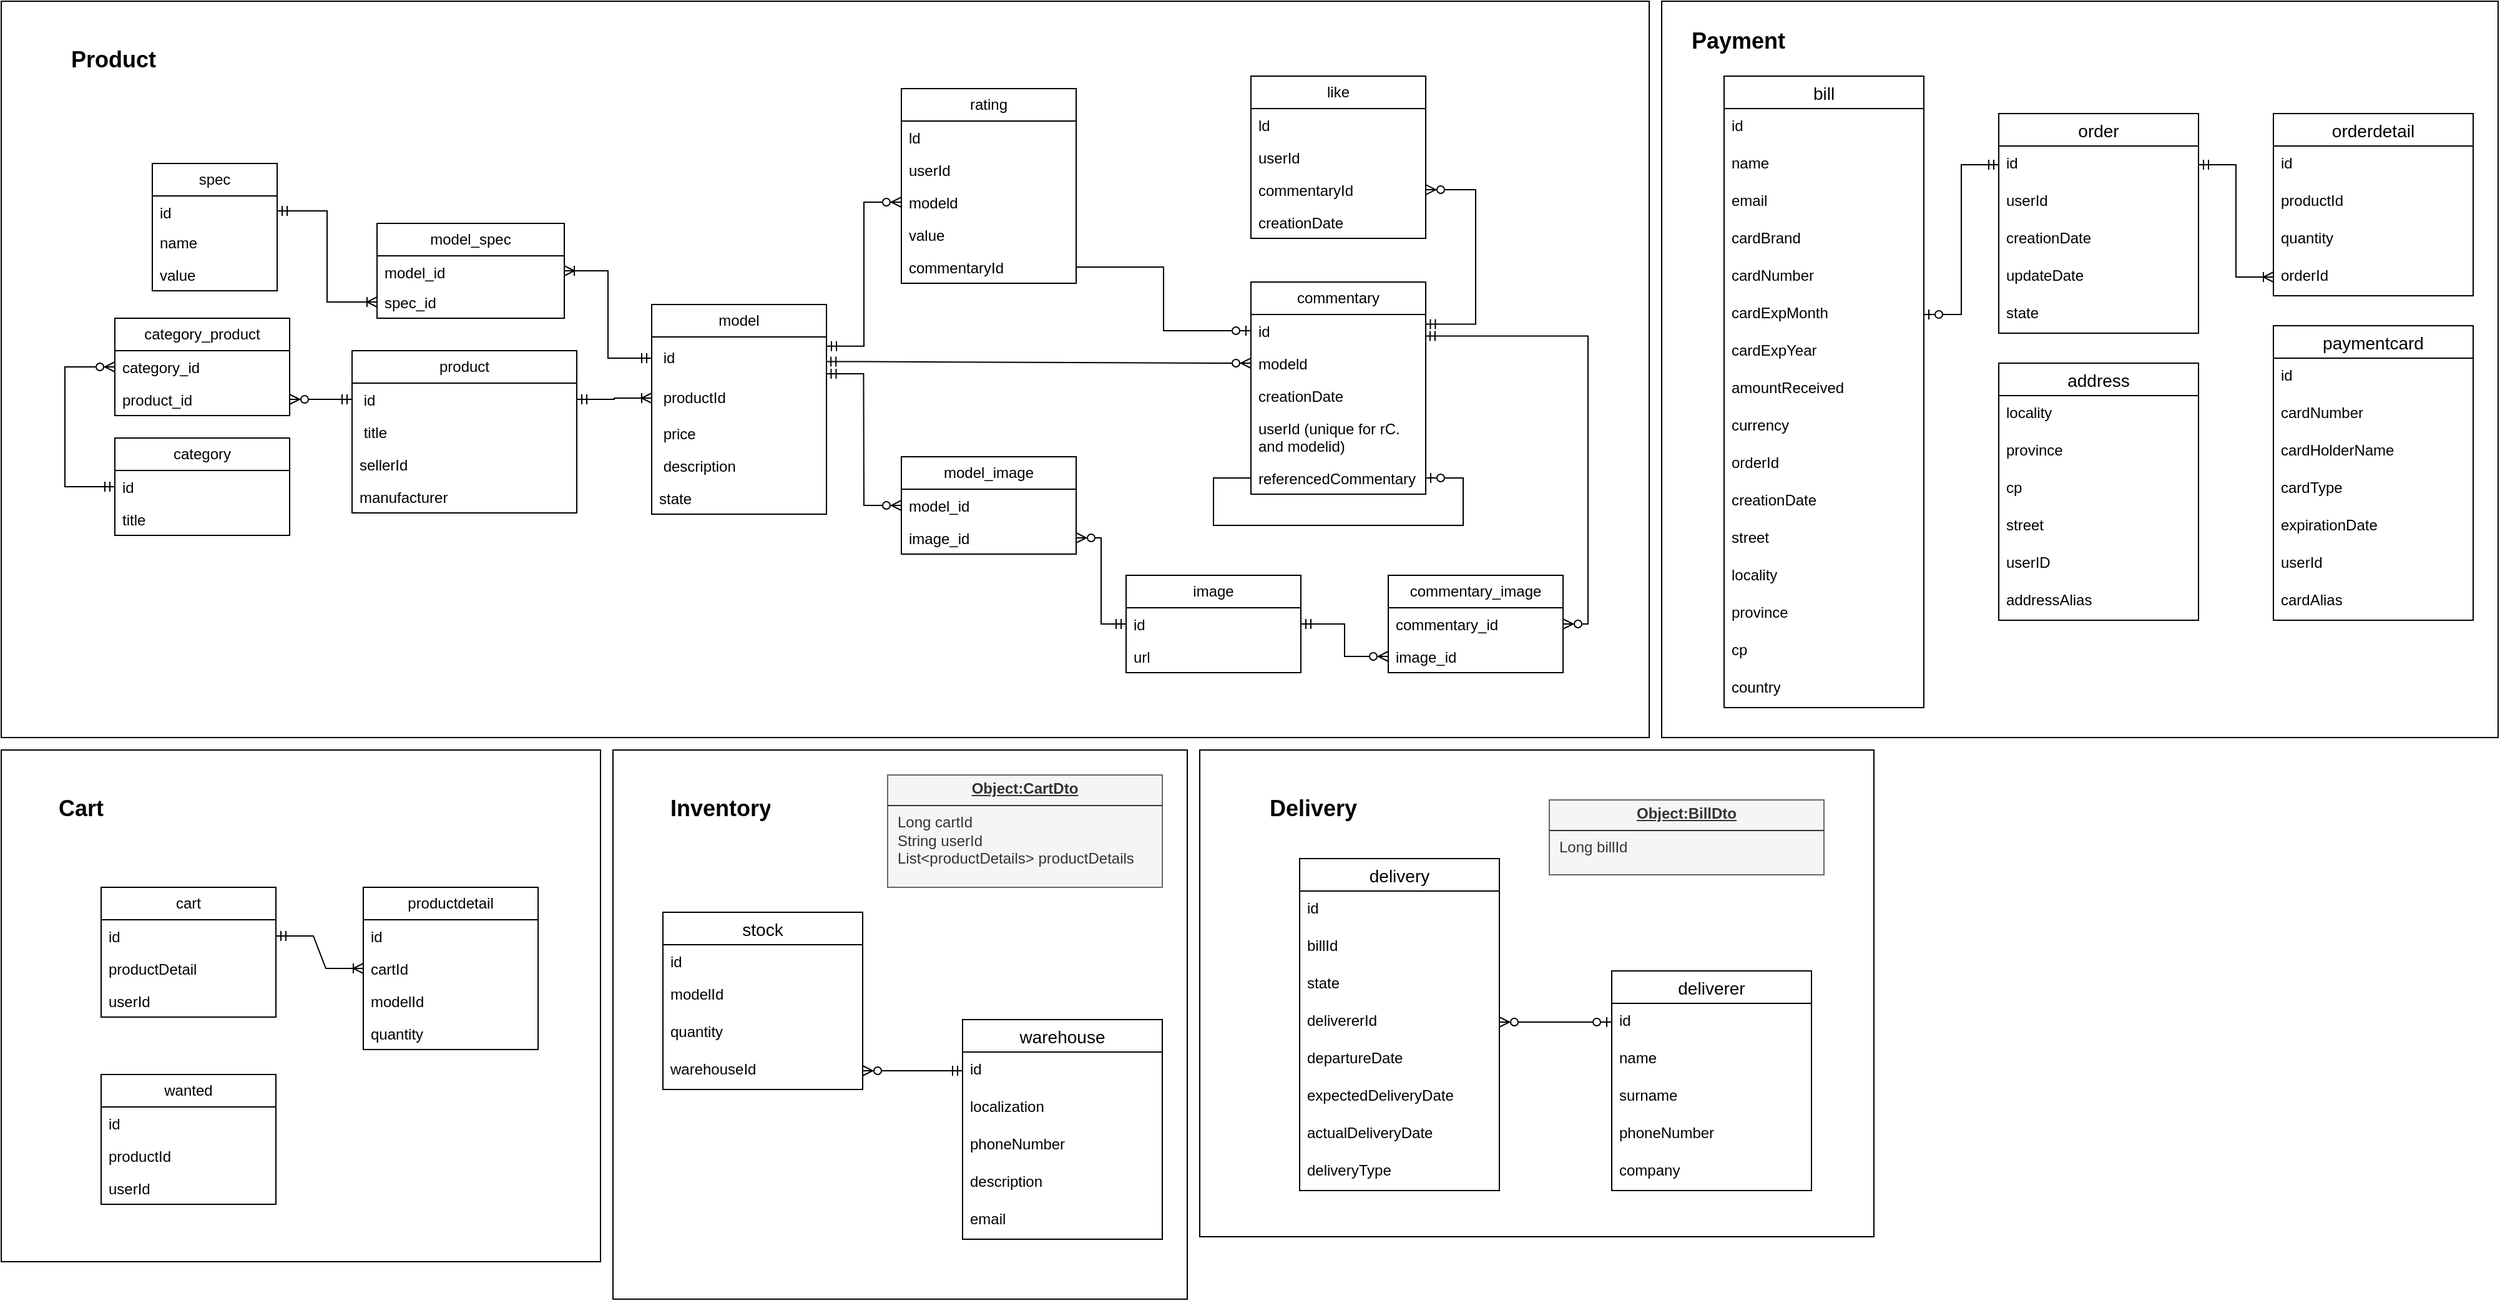 <mxfile version="26.2.14">
  <diagram name="Page-1" id="HE_2p1YUsy-ikwvFGUG5">
    <mxGraphModel dx="1034" dy="570" grid="1" gridSize="10" guides="1" tooltips="1" connect="1" arrows="1" fold="1" page="1" pageScale="1" pageWidth="850" pageHeight="1100" math="0" shadow="0">
      <root>
        <mxCell id="0" />
        <mxCell id="1" parent="0" />
        <mxCell id="2cgwsK3_psXN7KSWmYCk-205" value="" style="group" parent="1" vertex="1" connectable="0">
          <mxGeometry y="600" width="480" height="410" as="geometry" />
        </mxCell>
        <mxCell id="2cgwsK3_psXN7KSWmYCk-171" value="" style="rounded=0;whiteSpace=wrap;html=1;" parent="2cgwsK3_psXN7KSWmYCk-205" vertex="1">
          <mxGeometry width="480" height="410" as="geometry" />
        </mxCell>
        <mxCell id="2cgwsK3_psXN7KSWmYCk-156" value="cart" style="swimlane;fontStyle=0;childLayout=stackLayout;horizontal=1;startSize=26;fillColor=none;horizontalStack=0;resizeParent=1;resizeParentMax=0;resizeLast=0;collapsible=1;marginBottom=0;whiteSpace=wrap;html=1;" parent="2cgwsK3_psXN7KSWmYCk-205" vertex="1">
          <mxGeometry x="80" y="110" width="140" height="104" as="geometry" />
        </mxCell>
        <mxCell id="2cgwsK3_psXN7KSWmYCk-157" value="id" style="text;strokeColor=none;fillColor=none;align=left;verticalAlign=top;spacingLeft=4;spacingRight=4;overflow=hidden;rotatable=0;points=[[0,0.5],[1,0.5]];portConstraint=eastwest;whiteSpace=wrap;html=1;" parent="2cgwsK3_psXN7KSWmYCk-156" vertex="1">
          <mxGeometry y="26" width="140" height="26" as="geometry" />
        </mxCell>
        <mxCell id="2cgwsK3_psXN7KSWmYCk-158" value="productDetail" style="text;strokeColor=none;fillColor=none;align=left;verticalAlign=top;spacingLeft=4;spacingRight=4;overflow=hidden;rotatable=0;points=[[0,0.5],[1,0.5]];portConstraint=eastwest;whiteSpace=wrap;html=1;" parent="2cgwsK3_psXN7KSWmYCk-156" vertex="1">
          <mxGeometry y="52" width="140" height="26" as="geometry" />
        </mxCell>
        <mxCell id="2cgwsK3_psXN7KSWmYCk-159" value="userId" style="text;strokeColor=none;fillColor=none;align=left;verticalAlign=top;spacingLeft=4;spacingRight=4;overflow=hidden;rotatable=0;points=[[0,0.5],[1,0.5]];portConstraint=eastwest;whiteSpace=wrap;html=1;" parent="2cgwsK3_psXN7KSWmYCk-156" vertex="1">
          <mxGeometry y="78" width="140" height="26" as="geometry" />
        </mxCell>
        <mxCell id="2cgwsK3_psXN7KSWmYCk-160" value="productdetail" style="swimlane;fontStyle=0;childLayout=stackLayout;horizontal=1;startSize=26;fillColor=none;horizontalStack=0;resizeParent=1;resizeParentMax=0;resizeLast=0;collapsible=1;marginBottom=0;whiteSpace=wrap;html=1;" parent="2cgwsK3_psXN7KSWmYCk-205" vertex="1">
          <mxGeometry x="290" y="110" width="140" height="130" as="geometry" />
        </mxCell>
        <mxCell id="2cgwsK3_psXN7KSWmYCk-161" value="id" style="text;strokeColor=none;fillColor=none;align=left;verticalAlign=top;spacingLeft=4;spacingRight=4;overflow=hidden;rotatable=0;points=[[0,0.5],[1,0.5]];portConstraint=eastwest;whiteSpace=wrap;html=1;" parent="2cgwsK3_psXN7KSWmYCk-160" vertex="1">
          <mxGeometry y="26" width="140" height="26" as="geometry" />
        </mxCell>
        <mxCell id="2cgwsK3_psXN7KSWmYCk-162" value="cartId" style="text;strokeColor=none;fillColor=none;align=left;verticalAlign=top;spacingLeft=4;spacingRight=4;overflow=hidden;rotatable=0;points=[[0,0.5],[1,0.5]];portConstraint=eastwest;whiteSpace=wrap;html=1;" parent="2cgwsK3_psXN7KSWmYCk-160" vertex="1">
          <mxGeometry y="52" width="140" height="26" as="geometry" />
        </mxCell>
        <mxCell id="2cgwsK3_psXN7KSWmYCk-275" value="modelId" style="text;strokeColor=none;fillColor=none;align=left;verticalAlign=top;spacingLeft=4;spacingRight=4;overflow=hidden;rotatable=0;points=[[0,0.5],[1,0.5]];portConstraint=eastwest;whiteSpace=wrap;html=1;" parent="2cgwsK3_psXN7KSWmYCk-160" vertex="1">
          <mxGeometry y="78" width="140" height="26" as="geometry" />
        </mxCell>
        <mxCell id="2cgwsK3_psXN7KSWmYCk-276" value="quantity" style="text;strokeColor=none;fillColor=none;align=left;verticalAlign=top;spacingLeft=4;spacingRight=4;overflow=hidden;rotatable=0;points=[[0,0.5],[1,0.5]];portConstraint=eastwest;whiteSpace=wrap;html=1;" parent="2cgwsK3_psXN7KSWmYCk-160" vertex="1">
          <mxGeometry y="104" width="140" height="26" as="geometry" />
        </mxCell>
        <mxCell id="2cgwsK3_psXN7KSWmYCk-164" value="wanted" style="swimlane;fontStyle=0;childLayout=stackLayout;horizontal=1;startSize=26;fillColor=none;horizontalStack=0;resizeParent=1;resizeParentMax=0;resizeLast=0;collapsible=1;marginBottom=0;whiteSpace=wrap;html=1;" parent="2cgwsK3_psXN7KSWmYCk-205" vertex="1">
          <mxGeometry x="80" y="260" width="140" height="104" as="geometry" />
        </mxCell>
        <mxCell id="2cgwsK3_psXN7KSWmYCk-165" value="id" style="text;strokeColor=none;fillColor=none;align=left;verticalAlign=top;spacingLeft=4;spacingRight=4;overflow=hidden;rotatable=0;points=[[0,0.5],[1,0.5]];portConstraint=eastwest;whiteSpace=wrap;html=1;" parent="2cgwsK3_psXN7KSWmYCk-164" vertex="1">
          <mxGeometry y="26" width="140" height="26" as="geometry" />
        </mxCell>
        <mxCell id="2cgwsK3_psXN7KSWmYCk-166" value="productId" style="text;strokeColor=none;fillColor=none;align=left;verticalAlign=top;spacingLeft=4;spacingRight=4;overflow=hidden;rotatable=0;points=[[0,0.5],[1,0.5]];portConstraint=eastwest;whiteSpace=wrap;html=1;" parent="2cgwsK3_psXN7KSWmYCk-164" vertex="1">
          <mxGeometry y="52" width="140" height="26" as="geometry" />
        </mxCell>
        <mxCell id="2cgwsK3_psXN7KSWmYCk-167" value="userId" style="text;strokeColor=none;fillColor=none;align=left;verticalAlign=top;spacingLeft=4;spacingRight=4;overflow=hidden;rotatable=0;points=[[0,0.5],[1,0.5]];portConstraint=eastwest;whiteSpace=wrap;html=1;" parent="2cgwsK3_psXN7KSWmYCk-164" vertex="1">
          <mxGeometry y="78" width="140" height="26" as="geometry" />
        </mxCell>
        <mxCell id="2cgwsK3_psXN7KSWmYCk-168" value="" style="edgeStyle=entityRelationEdgeStyle;fontSize=12;html=1;endArrow=ERoneToMany;startArrow=ERmandOne;rounded=0;entryX=0;entryY=0.5;entryDx=0;entryDy=0;exitX=1;exitY=0.5;exitDx=0;exitDy=0;" parent="2cgwsK3_psXN7KSWmYCk-205" source="2cgwsK3_psXN7KSWmYCk-157" target="2cgwsK3_psXN7KSWmYCk-162" edge="1">
          <mxGeometry width="100" height="100" relative="1" as="geometry">
            <mxPoint x="560" y="170" as="sourcePoint" />
            <mxPoint x="660" y="70" as="targetPoint" />
          </mxGeometry>
        </mxCell>
        <mxCell id="2cgwsK3_psXN7KSWmYCk-173" value="&lt;b&gt;&lt;font style=&quot;font-size: 18px;&quot;&gt;Cart&lt;/font&gt;&lt;/b&gt;" style="text;strokeColor=none;fillColor=none;spacingLeft=4;spacingRight=4;overflow=hidden;rotatable=0;points=[[0,0.5],[1,0.5]];portConstraint=eastwest;fontSize=12;whiteSpace=wrap;html=1;" parent="2cgwsK3_psXN7KSWmYCk-205" vertex="1">
          <mxGeometry x="40" y="30" width="90" height="40" as="geometry" />
        </mxCell>
        <mxCell id="2cgwsK3_psXN7KSWmYCk-237" value="" style="rounded=0;whiteSpace=wrap;html=1;container=1;" parent="1" vertex="1">
          <mxGeometry x="490" y="600" width="460" height="440" as="geometry" />
        </mxCell>
        <mxCell id="2cgwsK3_psXN7KSWmYCk-206" value="stock" style="swimlane;fontStyle=0;childLayout=stackLayout;horizontal=1;startSize=26;horizontalStack=0;resizeParent=1;resizeParentMax=0;resizeLast=0;collapsible=1;marginBottom=0;align=center;fontSize=14;" parent="1" vertex="1">
          <mxGeometry x="530" y="730" width="160" height="142" as="geometry" />
        </mxCell>
        <mxCell id="2cgwsK3_psXN7KSWmYCk-207" value="id" style="text;strokeColor=none;fillColor=none;spacingLeft=4;spacingRight=4;overflow=hidden;rotatable=0;points=[[0,0.5],[1,0.5]];portConstraint=eastwest;fontSize=12;whiteSpace=wrap;html=1;" parent="2cgwsK3_psXN7KSWmYCk-206" vertex="1">
          <mxGeometry y="26" width="160" height="26" as="geometry" />
        </mxCell>
        <mxCell id="2cgwsK3_psXN7KSWmYCk-208" value="modelId" style="text;strokeColor=none;fillColor=none;spacingLeft=4;spacingRight=4;overflow=hidden;rotatable=0;points=[[0,0.5],[1,0.5]];portConstraint=eastwest;fontSize=12;whiteSpace=wrap;html=1;" parent="2cgwsK3_psXN7KSWmYCk-206" vertex="1">
          <mxGeometry y="52" width="160" height="30" as="geometry" />
        </mxCell>
        <mxCell id="2cgwsK3_psXN7KSWmYCk-209" value="quantity" style="text;strokeColor=none;fillColor=none;spacingLeft=4;spacingRight=4;overflow=hidden;rotatable=0;points=[[0,0.5],[1,0.5]];portConstraint=eastwest;fontSize=12;whiteSpace=wrap;html=1;" parent="2cgwsK3_psXN7KSWmYCk-206" vertex="1">
          <mxGeometry y="82" width="160" height="30" as="geometry" />
        </mxCell>
        <mxCell id="2cgwsK3_psXN7KSWmYCk-211" value="warehouseId" style="text;strokeColor=none;fillColor=none;spacingLeft=4;spacingRight=4;overflow=hidden;rotatable=0;points=[[0,0.5],[1,0.5]];portConstraint=eastwest;fontSize=12;whiteSpace=wrap;html=1;" parent="2cgwsK3_psXN7KSWmYCk-206" vertex="1">
          <mxGeometry y="112" width="160" height="30" as="geometry" />
        </mxCell>
        <mxCell id="2cgwsK3_psXN7KSWmYCk-213" value="warehouse" style="swimlane;fontStyle=0;childLayout=stackLayout;horizontal=1;startSize=26;horizontalStack=0;resizeParent=1;resizeParentMax=0;resizeLast=0;collapsible=1;marginBottom=0;align=center;fontSize=14;" parent="1" vertex="1">
          <mxGeometry x="770" y="816" width="160" height="176" as="geometry" />
        </mxCell>
        <mxCell id="2cgwsK3_psXN7KSWmYCk-214" value="id" style="text;strokeColor=none;fillColor=none;spacingLeft=4;spacingRight=4;overflow=hidden;rotatable=0;points=[[0,0.5],[1,0.5]];portConstraint=eastwest;fontSize=12;whiteSpace=wrap;html=1;" parent="2cgwsK3_psXN7KSWmYCk-213" vertex="1">
          <mxGeometry y="26" width="160" height="30" as="geometry" />
        </mxCell>
        <mxCell id="2cgwsK3_psXN7KSWmYCk-215" value="localization" style="text;strokeColor=none;fillColor=none;spacingLeft=4;spacingRight=4;overflow=hidden;rotatable=0;points=[[0,0.5],[1,0.5]];portConstraint=eastwest;fontSize=12;whiteSpace=wrap;html=1;" parent="2cgwsK3_psXN7KSWmYCk-213" vertex="1">
          <mxGeometry y="56" width="160" height="30" as="geometry" />
        </mxCell>
        <mxCell id="2cgwsK3_psXN7KSWmYCk-216" value="phoneNumber" style="text;strokeColor=none;fillColor=none;spacingLeft=4;spacingRight=4;overflow=hidden;rotatable=0;points=[[0,0.5],[1,0.5]];portConstraint=eastwest;fontSize=12;whiteSpace=wrap;html=1;" parent="2cgwsK3_psXN7KSWmYCk-213" vertex="1">
          <mxGeometry y="86" width="160" height="30" as="geometry" />
        </mxCell>
        <mxCell id="2cgwsK3_psXN7KSWmYCk-217" value="description" style="text;strokeColor=none;fillColor=none;spacingLeft=4;spacingRight=4;overflow=hidden;rotatable=0;points=[[0,0.5],[1,0.5]];portConstraint=eastwest;fontSize=12;whiteSpace=wrap;html=1;" parent="2cgwsK3_psXN7KSWmYCk-213" vertex="1">
          <mxGeometry y="116" width="160" height="30" as="geometry" />
        </mxCell>
        <mxCell id="2cgwsK3_psXN7KSWmYCk-218" value="email" style="text;strokeColor=none;fillColor=none;spacingLeft=4;spacingRight=4;overflow=hidden;rotatable=0;points=[[0,0.5],[1,0.5]];portConstraint=eastwest;fontSize=12;whiteSpace=wrap;html=1;" parent="2cgwsK3_psXN7KSWmYCk-213" vertex="1">
          <mxGeometry y="146" width="160" height="30" as="geometry" />
        </mxCell>
        <mxCell id="2cgwsK3_psXN7KSWmYCk-233" value="" style="edgeStyle=entityRelationEdgeStyle;fontSize=12;html=1;endArrow=ERzeroToMany;startArrow=ERmandOne;rounded=0;entryX=1;entryY=0.5;entryDx=0;entryDy=0;exitX=0;exitY=0.5;exitDx=0;exitDy=0;" parent="1" source="2cgwsK3_psXN7KSWmYCk-214" target="2cgwsK3_psXN7KSWmYCk-211" edge="1">
          <mxGeometry width="100" height="100" relative="1" as="geometry">
            <mxPoint x="1040" y="800" as="sourcePoint" />
            <mxPoint x="1140" y="700" as="targetPoint" />
          </mxGeometry>
        </mxCell>
        <mxCell id="2cgwsK3_psXN7KSWmYCk-236" value="&lt;span style=&quot;font-size: 18px;&quot;&gt;&lt;b&gt;Inventory&lt;/b&gt;&lt;/span&gt;" style="text;strokeColor=none;fillColor=none;spacingLeft=4;spacingRight=4;overflow=hidden;rotatable=0;points=[[0,0.5],[1,0.5]];portConstraint=eastwest;fontSize=12;whiteSpace=wrap;html=1;" parent="1" vertex="1">
          <mxGeometry x="530" y="630" width="90" height="40" as="geometry" />
        </mxCell>
        <mxCell id="2cgwsK3_psXN7KSWmYCk-239" value="&lt;p style=&quot;margin:0px;margin-top:4px;text-align:center;text-decoration:underline;&quot;&gt;&lt;b&gt;Object:CartDto&lt;/b&gt;&lt;/p&gt;&lt;hr size=&quot;1&quot; style=&quot;border-style:solid;&quot;&gt;&lt;p style=&quot;margin:0px;margin-left:8px;&quot;&gt;Long cartId&lt;/p&gt;&lt;p style=&quot;margin:0px;margin-left:8px;&quot;&gt;String userId&lt;br&gt;List&amp;lt;productDetails&amp;gt; productDetails&amp;nbsp;&lt;br&gt;&amp;nbsp;&lt;/p&gt;" style="verticalAlign=top;align=left;overflow=fill;html=1;whiteSpace=wrap;fillColor=#f5f5f5;fontColor=#333333;strokeColor=#666666;" parent="1" vertex="1">
          <mxGeometry x="710" y="620" width="220" height="90" as="geometry" />
        </mxCell>
        <mxCell id="2cgwsK3_psXN7KSWmYCk-306" value="" style="group" parent="1" vertex="1" connectable="0">
          <mxGeometry x="960" y="600" width="540" height="390" as="geometry" />
        </mxCell>
        <mxCell id="2cgwsK3_psXN7KSWmYCk-260" value="" style="rounded=0;whiteSpace=wrap;html=1;container=1;" parent="2cgwsK3_psXN7KSWmYCk-306" vertex="1">
          <mxGeometry width="540" height="390" as="geometry" />
        </mxCell>
        <mxCell id="2cgwsK3_psXN7KSWmYCk-202" value="&lt;b&gt;&lt;font style=&quot;font-size: 18px;&quot;&gt;Delivery&lt;/font&gt;&lt;/b&gt;" style="text;strokeColor=none;fillColor=none;spacingLeft=4;spacingRight=4;overflow=hidden;rotatable=0;points=[[0,0.5],[1,0.5]];portConstraint=eastwest;fontSize=12;whiteSpace=wrap;html=1;" parent="2cgwsK3_psXN7KSWmYCk-306" vertex="1">
          <mxGeometry x="50" y="30" width="90" height="40" as="geometry" />
        </mxCell>
        <mxCell id="2cgwsK3_psXN7KSWmYCk-240" value="delivery" style="swimlane;fontStyle=0;childLayout=stackLayout;horizontal=1;startSize=26;horizontalStack=0;resizeParent=1;resizeParentMax=0;resizeLast=0;collapsible=1;marginBottom=0;align=center;fontSize=14;" parent="2cgwsK3_psXN7KSWmYCk-306" vertex="1">
          <mxGeometry x="80" y="87" width="160" height="266" as="geometry" />
        </mxCell>
        <mxCell id="2cgwsK3_psXN7KSWmYCk-241" value="id" style="text;strokeColor=none;fillColor=none;spacingLeft=4;spacingRight=4;overflow=hidden;rotatable=0;points=[[0,0.5],[1,0.5]];portConstraint=eastwest;fontSize=12;whiteSpace=wrap;html=1;" parent="2cgwsK3_psXN7KSWmYCk-240" vertex="1">
          <mxGeometry y="26" width="160" height="30" as="geometry" />
        </mxCell>
        <mxCell id="2cgwsK3_psXN7KSWmYCk-247" value="billId" style="text;strokeColor=none;fillColor=none;spacingLeft=4;spacingRight=4;overflow=hidden;rotatable=0;points=[[0,0.5],[1,0.5]];portConstraint=eastwest;fontSize=12;whiteSpace=wrap;html=1;" parent="2cgwsK3_psXN7KSWmYCk-240" vertex="1">
          <mxGeometry y="56" width="160" height="30" as="geometry" />
        </mxCell>
        <mxCell id="2cgwsK3_psXN7KSWmYCk-246" value="state" style="text;strokeColor=none;fillColor=none;spacingLeft=4;spacingRight=4;overflow=hidden;rotatable=0;points=[[0,0.5],[1,0.5]];portConstraint=eastwest;fontSize=12;whiteSpace=wrap;html=1;" parent="2cgwsK3_psXN7KSWmYCk-240" vertex="1">
          <mxGeometry y="86" width="160" height="30" as="geometry" />
        </mxCell>
        <mxCell id="2cgwsK3_psXN7KSWmYCk-245" value="delivererId" style="text;strokeColor=none;fillColor=none;spacingLeft=4;spacingRight=4;overflow=hidden;rotatable=0;points=[[0,0.5],[1,0.5]];portConstraint=eastwest;fontSize=12;whiteSpace=wrap;html=1;" parent="2cgwsK3_psXN7KSWmYCk-240" vertex="1">
          <mxGeometry y="116" width="160" height="30" as="geometry" />
        </mxCell>
        <mxCell id="2cgwsK3_psXN7KSWmYCk-244" value="departureDate" style="text;strokeColor=none;fillColor=none;spacingLeft=4;spacingRight=4;overflow=hidden;rotatable=0;points=[[0,0.5],[1,0.5]];portConstraint=eastwest;fontSize=12;whiteSpace=wrap;html=1;" parent="2cgwsK3_psXN7KSWmYCk-240" vertex="1">
          <mxGeometry y="146" width="160" height="30" as="geometry" />
        </mxCell>
        <mxCell id="2cgwsK3_psXN7KSWmYCk-242" value="expectedDeliveryDate" style="text;strokeColor=none;fillColor=none;spacingLeft=4;spacingRight=4;overflow=hidden;rotatable=0;points=[[0,0.5],[1,0.5]];portConstraint=eastwest;fontSize=12;whiteSpace=wrap;html=1;" parent="2cgwsK3_psXN7KSWmYCk-240" vertex="1">
          <mxGeometry y="176" width="160" height="30" as="geometry" />
        </mxCell>
        <mxCell id="2cgwsK3_psXN7KSWmYCk-243" value="actualDeliveryDate" style="text;strokeColor=none;fillColor=none;spacingLeft=4;spacingRight=4;overflow=hidden;rotatable=0;points=[[0,0.5],[1,0.5]];portConstraint=eastwest;fontSize=12;whiteSpace=wrap;html=1;" parent="2cgwsK3_psXN7KSWmYCk-240" vertex="1">
          <mxGeometry y="206" width="160" height="30" as="geometry" />
        </mxCell>
        <mxCell id="2cgwsK3_psXN7KSWmYCk-248" value="deliveryType" style="text;strokeColor=none;fillColor=none;spacingLeft=4;spacingRight=4;overflow=hidden;rotatable=0;points=[[0,0.5],[1,0.5]];portConstraint=eastwest;fontSize=12;whiteSpace=wrap;html=1;" parent="2cgwsK3_psXN7KSWmYCk-240" vertex="1">
          <mxGeometry y="236" width="160" height="30" as="geometry" />
        </mxCell>
        <mxCell id="2cgwsK3_psXN7KSWmYCk-249" value="deliverer" style="swimlane;fontStyle=0;childLayout=stackLayout;horizontal=1;startSize=26;horizontalStack=0;resizeParent=1;resizeParentMax=0;resizeLast=0;collapsible=1;marginBottom=0;align=center;fontSize=14;" parent="2cgwsK3_psXN7KSWmYCk-306" vertex="1">
          <mxGeometry x="330" y="177" width="160" height="176" as="geometry" />
        </mxCell>
        <mxCell id="2cgwsK3_psXN7KSWmYCk-250" value="id" style="text;strokeColor=none;fillColor=none;spacingLeft=4;spacingRight=4;overflow=hidden;rotatable=0;points=[[0,0.5],[1,0.5]];portConstraint=eastwest;fontSize=12;whiteSpace=wrap;html=1;" parent="2cgwsK3_psXN7KSWmYCk-249" vertex="1">
          <mxGeometry y="26" width="160" height="30" as="geometry" />
        </mxCell>
        <mxCell id="2cgwsK3_psXN7KSWmYCk-251" value="name" style="text;strokeColor=none;fillColor=none;spacingLeft=4;spacingRight=4;overflow=hidden;rotatable=0;points=[[0,0.5],[1,0.5]];portConstraint=eastwest;fontSize=12;whiteSpace=wrap;html=1;" parent="2cgwsK3_psXN7KSWmYCk-249" vertex="1">
          <mxGeometry y="56" width="160" height="30" as="geometry" />
        </mxCell>
        <mxCell id="2cgwsK3_psXN7KSWmYCk-252" value="surname" style="text;strokeColor=none;fillColor=none;spacingLeft=4;spacingRight=4;overflow=hidden;rotatable=0;points=[[0,0.5],[1,0.5]];portConstraint=eastwest;fontSize=12;whiteSpace=wrap;html=1;" parent="2cgwsK3_psXN7KSWmYCk-249" vertex="1">
          <mxGeometry y="86" width="160" height="30" as="geometry" />
        </mxCell>
        <mxCell id="2cgwsK3_psXN7KSWmYCk-253" value="phoneNumber" style="text;strokeColor=none;fillColor=none;spacingLeft=4;spacingRight=4;overflow=hidden;rotatable=0;points=[[0,0.5],[1,0.5]];portConstraint=eastwest;fontSize=12;whiteSpace=wrap;html=1;" parent="2cgwsK3_psXN7KSWmYCk-249" vertex="1">
          <mxGeometry y="116" width="160" height="30" as="geometry" />
        </mxCell>
        <mxCell id="2cgwsK3_psXN7KSWmYCk-254" value="company" style="text;strokeColor=none;fillColor=none;spacingLeft=4;spacingRight=4;overflow=hidden;rotatable=0;points=[[0,0.5],[1,0.5]];portConstraint=eastwest;fontSize=12;whiteSpace=wrap;html=1;" parent="2cgwsK3_psXN7KSWmYCk-249" vertex="1">
          <mxGeometry y="146" width="160" height="30" as="geometry" />
        </mxCell>
        <mxCell id="2cgwsK3_psXN7KSWmYCk-258" value="&lt;p style=&quot;margin:0px;margin-top:4px;text-align:center;text-decoration:underline;&quot;&gt;&lt;b&gt;Object:BillDto&lt;/b&gt;&lt;/p&gt;&lt;hr size=&quot;1&quot; style=&quot;border-style:solid;&quot;&gt;&lt;p style=&quot;margin:0px;margin-left:8px;&quot;&gt;Long billId&lt;/p&gt;&lt;p style=&quot;margin:0px;margin-left:8px;&quot;&gt;&amp;nbsp;&lt;/p&gt;" style="verticalAlign=top;align=left;overflow=fill;html=1;whiteSpace=wrap;fillColor=#f5f5f5;fontColor=#333333;strokeColor=#666666;" parent="2cgwsK3_psXN7KSWmYCk-306" vertex="1">
          <mxGeometry x="280" y="40" width="220" height="60" as="geometry" />
        </mxCell>
        <mxCell id="2cgwsK3_psXN7KSWmYCk-259" value="" style="edgeStyle=entityRelationEdgeStyle;fontSize=12;html=1;endArrow=ERzeroToMany;startArrow=ERzeroToOne;rounded=0;exitX=0;exitY=0.5;exitDx=0;exitDy=0;entryX=1;entryY=0.5;entryDx=0;entryDy=0;" parent="2cgwsK3_psXN7KSWmYCk-306" source="2cgwsK3_psXN7KSWmYCk-250" target="2cgwsK3_psXN7KSWmYCk-245" edge="1">
          <mxGeometry width="100" height="100" relative="1" as="geometry">
            <mxPoint x="-250" y="260" as="sourcePoint" />
            <mxPoint x="-150" y="160" as="targetPoint" />
          </mxGeometry>
        </mxCell>
        <mxCell id="a-kXH_K3RjAkUMLSDjY3-32" value="" style="group" parent="1" vertex="1" connectable="0">
          <mxGeometry width="1320" height="590" as="geometry" />
        </mxCell>
        <mxCell id="2cgwsK3_psXN7KSWmYCk-59" value="" style="rounded=0;whiteSpace=wrap;html=1;" parent="a-kXH_K3RjAkUMLSDjY3-32" vertex="1">
          <mxGeometry width="1320" height="590" as="geometry" />
        </mxCell>
        <mxCell id="2cgwsK3_psXN7KSWmYCk-1" value="model" style="swimlane;fontStyle=0;childLayout=stackLayout;horizontal=1;startSize=26;fillColor=none;horizontalStack=0;resizeParent=1;resizeParentMax=0;resizeLast=0;collapsible=1;marginBottom=0;whiteSpace=wrap;html=1;" parent="a-kXH_K3RjAkUMLSDjY3-32" vertex="1">
          <mxGeometry x="521" y="243" width="140" height="168" as="geometry" />
        </mxCell>
        <mxCell id="2cgwsK3_psXN7KSWmYCk-2" value="&amp;nbsp;id" style="text;strokeColor=none;fillColor=none;align=left;verticalAlign=middle;spacingLeft=4;spacingRight=4;overflow=hidden;rotatable=0;points=[[0,0.5],[1,0.5]];portConstraint=eastwest;whiteSpace=wrap;html=1;" parent="2cgwsK3_psXN7KSWmYCk-1" vertex="1">
          <mxGeometry y="26" width="140" height="34" as="geometry" />
        </mxCell>
        <mxCell id="2cgwsK3_psXN7KSWmYCk-3" value="&amp;nbsp;productId" style="text;strokeColor=none;fillColor=none;align=left;verticalAlign=middle;spacingLeft=4;spacingRight=4;overflow=hidden;rotatable=0;points=[[0,0.5],[1,0.5]];portConstraint=eastwest;whiteSpace=wrap;html=1;" parent="2cgwsK3_psXN7KSWmYCk-1" vertex="1">
          <mxGeometry y="60" width="140" height="30" as="geometry" />
        </mxCell>
        <mxCell id="2cgwsK3_psXN7KSWmYCk-4" value="&amp;nbsp;price" style="text;strokeColor=none;fillColor=none;align=left;verticalAlign=top;spacingLeft=4;spacingRight=4;overflow=hidden;rotatable=0;points=[[0,0.5],[1,0.5]];portConstraint=eastwest;whiteSpace=wrap;html=1;" parent="2cgwsK3_psXN7KSWmYCk-1" vertex="1">
          <mxGeometry y="90" width="140" height="26" as="geometry" />
        </mxCell>
        <mxCell id="2cgwsK3_psXN7KSWmYCk-5" value="&amp;nbsp;description" style="text;strokeColor=none;fillColor=none;align=left;verticalAlign=top;spacingLeft=4;spacingRight=4;overflow=hidden;rotatable=0;points=[[0,0.5],[1,0.5]];portConstraint=eastwest;whiteSpace=wrap;html=1;" parent="2cgwsK3_psXN7KSWmYCk-1" vertex="1">
          <mxGeometry y="116" width="140" height="26" as="geometry" />
        </mxCell>
        <mxCell id="2cgwsK3_psXN7KSWmYCk-264" value="state" style="text;strokeColor=none;fillColor=none;align=left;verticalAlign=top;spacingLeft=4;spacingRight=4;overflow=hidden;rotatable=0;points=[[0,0.5],[1,0.5]];portConstraint=eastwest;whiteSpace=wrap;html=1;" parent="2cgwsK3_psXN7KSWmYCk-1" vertex="1">
          <mxGeometry y="142" width="140" height="26" as="geometry" />
        </mxCell>
        <mxCell id="2cgwsK3_psXN7KSWmYCk-8" value="product" style="swimlane;fontStyle=0;childLayout=stackLayout;horizontal=1;startSize=26;fillColor=none;horizontalStack=0;resizeParent=1;resizeParentMax=0;resizeLast=0;collapsible=1;marginBottom=0;whiteSpace=wrap;html=1;" parent="a-kXH_K3RjAkUMLSDjY3-32" vertex="1">
          <mxGeometry x="281" y="280" width="180" height="130" as="geometry" />
        </mxCell>
        <mxCell id="2cgwsK3_psXN7KSWmYCk-9" value="&amp;nbsp;id" style="text;strokeColor=none;fillColor=none;align=left;verticalAlign=top;spacingLeft=4;spacingRight=4;overflow=hidden;rotatable=0;points=[[0,0.5],[1,0.5]];portConstraint=eastwest;whiteSpace=wrap;html=1;" parent="2cgwsK3_psXN7KSWmYCk-8" vertex="1">
          <mxGeometry y="26" width="180" height="26" as="geometry" />
        </mxCell>
        <mxCell id="2cgwsK3_psXN7KSWmYCk-10" value="&amp;nbsp;title" style="text;strokeColor=none;fillColor=none;align=left;verticalAlign=top;spacingLeft=4;spacingRight=4;overflow=hidden;rotatable=0;points=[[0,0.5],[1,0.5]];portConstraint=eastwest;whiteSpace=wrap;html=1;" parent="2cgwsK3_psXN7KSWmYCk-8" vertex="1">
          <mxGeometry y="52" width="180" height="26" as="geometry" />
        </mxCell>
        <mxCell id="2cgwsK3_psXN7KSWmYCk-12" value="sellerId" style="text;strokeColor=none;fillColor=none;align=left;verticalAlign=top;spacingLeft=4;spacingRight=4;overflow=hidden;rotatable=0;points=[[0,0.5],[1,0.5]];portConstraint=eastwest;whiteSpace=wrap;html=1;" parent="2cgwsK3_psXN7KSWmYCk-8" vertex="1">
          <mxGeometry y="78" width="180" height="26" as="geometry" />
        </mxCell>
        <mxCell id="2cgwsK3_psXN7KSWmYCk-169" value="manufacturer" style="text;strokeColor=none;fillColor=none;align=left;verticalAlign=top;spacingLeft=4;spacingRight=4;overflow=hidden;rotatable=0;points=[[0,0.5],[1,0.5]];portConstraint=eastwest;whiteSpace=wrap;html=1;" parent="2cgwsK3_psXN7KSWmYCk-8" vertex="1">
          <mxGeometry y="104" width="180" height="26" as="geometry" />
        </mxCell>
        <mxCell id="2cgwsK3_psXN7KSWmYCk-13" value="" style="edgeStyle=orthogonalEdgeStyle;fontSize=12;html=1;endArrow=ERoneToMany;startArrow=ERmandOne;rounded=0;exitX=1;exitY=0.5;exitDx=0;exitDy=0;entryX=0;entryY=0.5;entryDx=0;entryDy=0;" parent="a-kXH_K3RjAkUMLSDjY3-32" source="2cgwsK3_psXN7KSWmYCk-9" target="2cgwsK3_psXN7KSWmYCk-3" edge="1">
          <mxGeometry width="100" height="100" relative="1" as="geometry">
            <mxPoint x="611" y="580" as="sourcePoint" />
            <mxPoint x="511" y="310" as="targetPoint" />
          </mxGeometry>
        </mxCell>
        <mxCell id="2cgwsK3_psXN7KSWmYCk-14" value="category" style="swimlane;fontStyle=0;childLayout=stackLayout;horizontal=1;startSize=26;fillColor=none;horizontalStack=0;resizeParent=1;resizeParentMax=0;resizeLast=0;collapsible=1;marginBottom=0;whiteSpace=wrap;html=1;" parent="a-kXH_K3RjAkUMLSDjY3-32" vertex="1">
          <mxGeometry x="91" y="350" width="140" height="78" as="geometry" />
        </mxCell>
        <mxCell id="2cgwsK3_psXN7KSWmYCk-15" value="id" style="text;strokeColor=none;fillColor=none;align=left;verticalAlign=top;spacingLeft=4;spacingRight=4;overflow=hidden;rotatable=0;points=[[0,0.5],[1,0.5]];portConstraint=eastwest;whiteSpace=wrap;html=1;" parent="2cgwsK3_psXN7KSWmYCk-14" vertex="1">
          <mxGeometry y="26" width="140" height="26" as="geometry" />
        </mxCell>
        <mxCell id="2cgwsK3_psXN7KSWmYCk-16" value="title" style="text;strokeColor=none;fillColor=none;align=left;verticalAlign=top;spacingLeft=4;spacingRight=4;overflow=hidden;rotatable=0;points=[[0,0.5],[1,0.5]];portConstraint=eastwest;whiteSpace=wrap;html=1;" parent="2cgwsK3_psXN7KSWmYCk-14" vertex="1">
          <mxGeometry y="52" width="140" height="26" as="geometry" />
        </mxCell>
        <mxCell id="2cgwsK3_psXN7KSWmYCk-20" value="spec" style="swimlane;fontStyle=0;childLayout=stackLayout;horizontal=1;startSize=26;fillColor=none;horizontalStack=0;resizeParent=1;resizeParentMax=0;resizeLast=0;collapsible=1;marginBottom=0;whiteSpace=wrap;html=1;" parent="a-kXH_K3RjAkUMLSDjY3-32" vertex="1">
          <mxGeometry x="121" y="130" width="100" height="102" as="geometry" />
        </mxCell>
        <mxCell id="2cgwsK3_psXN7KSWmYCk-21" value="id&amp;nbsp;" style="text;strokeColor=none;fillColor=none;align=left;verticalAlign=top;spacingLeft=4;spacingRight=4;overflow=hidden;rotatable=0;points=[[0,0.5],[1,0.5]];portConstraint=eastwest;whiteSpace=wrap;html=1;" parent="2cgwsK3_psXN7KSWmYCk-20" vertex="1">
          <mxGeometry y="26" width="100" height="24" as="geometry" />
        </mxCell>
        <mxCell id="2cgwsK3_psXN7KSWmYCk-22" value="name&amp;nbsp;" style="text;strokeColor=none;fillColor=none;align=left;verticalAlign=top;spacingLeft=4;spacingRight=4;overflow=hidden;rotatable=0;points=[[0,0.5],[1,0.5]];portConstraint=eastwest;whiteSpace=wrap;html=1;" parent="2cgwsK3_psXN7KSWmYCk-20" vertex="1">
          <mxGeometry y="50" width="100" height="26" as="geometry" />
        </mxCell>
        <mxCell id="2cgwsK3_psXN7KSWmYCk-23" value="value" style="text;strokeColor=none;fillColor=none;align=left;verticalAlign=top;spacingLeft=4;spacingRight=4;overflow=hidden;rotatable=0;points=[[0,0.5],[1,0.5]];portConstraint=eastwest;whiteSpace=wrap;html=1;" parent="2cgwsK3_psXN7KSWmYCk-20" vertex="1">
          <mxGeometry y="76" width="100" height="26" as="geometry" />
        </mxCell>
        <mxCell id="2cgwsK3_psXN7KSWmYCk-31" value="image" style="swimlane;fontStyle=0;childLayout=stackLayout;horizontal=1;startSize=26;fillColor=none;horizontalStack=0;resizeParent=1;resizeParentMax=0;resizeLast=0;collapsible=1;marginBottom=0;whiteSpace=wrap;html=1;" parent="a-kXH_K3RjAkUMLSDjY3-32" vertex="1">
          <mxGeometry x="901" y="460" width="140" height="78" as="geometry" />
        </mxCell>
        <mxCell id="2cgwsK3_psXN7KSWmYCk-32" value="id" style="text;strokeColor=none;fillColor=none;align=left;verticalAlign=top;spacingLeft=4;spacingRight=4;overflow=hidden;rotatable=0;points=[[0,0.5],[1,0.5]];portConstraint=eastwest;whiteSpace=wrap;html=1;" parent="2cgwsK3_psXN7KSWmYCk-31" vertex="1">
          <mxGeometry y="26" width="140" height="26" as="geometry" />
        </mxCell>
        <mxCell id="2cgwsK3_psXN7KSWmYCk-33" value="url" style="text;strokeColor=none;fillColor=none;align=left;verticalAlign=top;spacingLeft=4;spacingRight=4;overflow=hidden;rotatable=0;points=[[0,0.5],[1,0.5]];portConstraint=eastwest;whiteSpace=wrap;html=1;" parent="2cgwsK3_psXN7KSWmYCk-31" vertex="1">
          <mxGeometry y="52" width="140" height="26" as="geometry" />
        </mxCell>
        <mxCell id="2cgwsK3_psXN7KSWmYCk-34" value="commentary" style="swimlane;fontStyle=0;childLayout=stackLayout;horizontal=1;startSize=26;fillColor=none;horizontalStack=0;resizeParent=1;resizeParentMax=0;resizeLast=0;collapsible=1;marginBottom=0;whiteSpace=wrap;html=1;" parent="a-kXH_K3RjAkUMLSDjY3-32" vertex="1">
          <mxGeometry x="1001" y="225" width="140" height="170" as="geometry" />
        </mxCell>
        <mxCell id="2cgwsK3_psXN7KSWmYCk-35" value="id" style="text;strokeColor=none;fillColor=none;align=left;verticalAlign=top;spacingLeft=4;spacingRight=4;overflow=hidden;rotatable=0;points=[[0,0.5],[1,0.5]];portConstraint=eastwest;whiteSpace=wrap;html=1;" parent="2cgwsK3_psXN7KSWmYCk-34" vertex="1">
          <mxGeometry y="26" width="140" height="26" as="geometry" />
        </mxCell>
        <mxCell id="2cgwsK3_psXN7KSWmYCk-36" value="modeld" style="text;strokeColor=none;fillColor=none;align=left;verticalAlign=top;spacingLeft=4;spacingRight=4;overflow=hidden;rotatable=0;points=[[0,0.5],[1,0.5]];portConstraint=eastwest;whiteSpace=wrap;html=1;" parent="2cgwsK3_psXN7KSWmYCk-34" vertex="1">
          <mxGeometry y="52" width="140" height="26" as="geometry" />
        </mxCell>
        <mxCell id="2cgwsK3_psXN7KSWmYCk-265" value="creationDate" style="text;strokeColor=none;fillColor=none;align=left;verticalAlign=top;spacingLeft=4;spacingRight=4;overflow=hidden;rotatable=0;points=[[0,0.5],[1,0.5]];portConstraint=eastwest;whiteSpace=wrap;html=1;" parent="2cgwsK3_psXN7KSWmYCk-34" vertex="1">
          <mxGeometry y="78" width="140" height="26" as="geometry" />
        </mxCell>
        <mxCell id="2cgwsK3_psXN7KSWmYCk-274" value="userId (unique for rC. and modelid)" style="text;strokeColor=none;fillColor=none;align=left;verticalAlign=top;spacingLeft=4;spacingRight=4;overflow=hidden;rotatable=0;points=[[0,0.5],[1,0.5]];portConstraint=eastwest;whiteSpace=wrap;html=1;" parent="2cgwsK3_psXN7KSWmYCk-34" vertex="1">
          <mxGeometry y="104" width="140" height="40" as="geometry" />
        </mxCell>
        <mxCell id="2cgwsK3_psXN7KSWmYCk-37" value="referencedCommentary" style="text;strokeColor=none;fillColor=none;align=left;verticalAlign=top;spacingLeft=4;spacingRight=4;overflow=hidden;rotatable=0;points=[[0,0.5],[1,0.5]];portConstraint=eastwest;whiteSpace=wrap;html=1;" parent="2cgwsK3_psXN7KSWmYCk-34" vertex="1">
          <mxGeometry y="144" width="140" height="26" as="geometry" />
        </mxCell>
        <mxCell id="2cgwsK3_psXN7KSWmYCk-287" value="" style="endArrow=ERzeroToOne;html=1;rounded=0;entryX=1;entryY=0.5;entryDx=0;entryDy=0;exitX=0;exitY=0.5;exitDx=0;exitDy=0;endFill=0;" parent="2cgwsK3_psXN7KSWmYCk-34" source="2cgwsK3_psXN7KSWmYCk-37" target="2cgwsK3_psXN7KSWmYCk-37" edge="1">
          <mxGeometry width="50" height="50" relative="1" as="geometry">
            <mxPoint x="80" y="249" as="sourcePoint" />
            <mxPoint x="130" y="199" as="targetPoint" />
            <Array as="points">
              <mxPoint x="-30" y="157" />
              <mxPoint x="-30" y="195" />
              <mxPoint x="70" y="195" />
              <mxPoint x="170" y="195" />
              <mxPoint x="170" y="157" />
            </Array>
          </mxGeometry>
        </mxCell>
        <mxCell id="2cgwsK3_psXN7KSWmYCk-49" value="rating" style="swimlane;fontStyle=0;childLayout=stackLayout;horizontal=1;startSize=26;fillColor=none;horizontalStack=0;resizeParent=1;resizeParentMax=0;resizeLast=0;collapsible=1;marginBottom=0;whiteSpace=wrap;html=1;" parent="a-kXH_K3RjAkUMLSDjY3-32" vertex="1">
          <mxGeometry x="721" y="70" width="140" height="156" as="geometry" />
        </mxCell>
        <mxCell id="2cgwsK3_psXN7KSWmYCk-50" value="ld" style="text;strokeColor=none;fillColor=none;align=left;verticalAlign=top;spacingLeft=4;spacingRight=4;overflow=hidden;rotatable=0;points=[[0,0.5],[1,0.5]];portConstraint=eastwest;whiteSpace=wrap;html=1;" parent="2cgwsK3_psXN7KSWmYCk-49" vertex="1">
          <mxGeometry y="26" width="140" height="26" as="geometry" />
        </mxCell>
        <mxCell id="2cgwsK3_psXN7KSWmYCk-51" value="userId" style="text;strokeColor=none;fillColor=none;align=left;verticalAlign=top;spacingLeft=4;spacingRight=4;overflow=hidden;rotatable=0;points=[[0,0.5],[1,0.5]];portConstraint=eastwest;whiteSpace=wrap;html=1;" parent="2cgwsK3_psXN7KSWmYCk-49" vertex="1">
          <mxGeometry y="52" width="140" height="26" as="geometry" />
        </mxCell>
        <mxCell id="2cgwsK3_psXN7KSWmYCk-52" value="modeld" style="text;strokeColor=none;fillColor=none;align=left;verticalAlign=top;spacingLeft=4;spacingRight=4;overflow=hidden;rotatable=0;points=[[0,0.5],[1,0.5]];portConstraint=eastwest;whiteSpace=wrap;html=1;" parent="2cgwsK3_psXN7KSWmYCk-49" vertex="1">
          <mxGeometry y="78" width="140" height="26" as="geometry" />
        </mxCell>
        <mxCell id="2cgwsK3_psXN7KSWmYCk-53" value="value" style="text;strokeColor=none;fillColor=none;align=left;verticalAlign=top;spacingLeft=4;spacingRight=4;overflow=hidden;rotatable=0;points=[[0,0.5],[1,0.5]];portConstraint=eastwest;whiteSpace=wrap;html=1;" parent="2cgwsK3_psXN7KSWmYCk-49" vertex="1">
          <mxGeometry y="104" width="140" height="26" as="geometry" />
        </mxCell>
        <mxCell id="2cgwsK3_psXN7KSWmYCk-54" value="commentaryId" style="text;strokeColor=none;fillColor=none;align=left;verticalAlign=top;spacingLeft=4;spacingRight=4;overflow=hidden;rotatable=0;points=[[0,0.5],[1,0.5]];portConstraint=eastwest;whiteSpace=wrap;html=1;" parent="2cgwsK3_psXN7KSWmYCk-49" vertex="1">
          <mxGeometry y="130" width="140" height="26" as="geometry" />
        </mxCell>
        <mxCell id="2cgwsK3_psXN7KSWmYCk-55" value="" style="edgeStyle=entityRelationEdgeStyle;fontSize=12;html=1;endArrow=ERzeroToMany;startArrow=ERmandOne;rounded=0;exitX=1;exitY=0.217;exitDx=0;exitDy=0;entryX=0;entryY=0.5;entryDx=0;entryDy=0;exitPerimeter=0;" parent="a-kXH_K3RjAkUMLSDjY3-32" source="2cgwsK3_psXN7KSWmYCk-2" target="2cgwsK3_psXN7KSWmYCk-52" edge="1">
          <mxGeometry width="100" height="100" relative="1" as="geometry">
            <mxPoint x="611" y="300" as="sourcePoint" />
            <mxPoint x="711" y="200" as="targetPoint" />
          </mxGeometry>
        </mxCell>
        <mxCell id="2cgwsK3_psXN7KSWmYCk-57" value="" style="edgeStyle=entityRelationEdgeStyle;fontSize=12;html=1;endArrow=ERzeroToMany;startArrow=ERmandOne;rounded=0;entryX=0;entryY=0.5;entryDx=0;entryDy=0;exitX=0.997;exitY=0.582;exitDx=0;exitDy=0;exitPerimeter=0;" parent="a-kXH_K3RjAkUMLSDjY3-32" source="2cgwsK3_psXN7KSWmYCk-2" target="2cgwsK3_psXN7KSWmYCk-36" edge="1">
          <mxGeometry width="100" height="100" relative="1" as="geometry">
            <mxPoint x="681" y="293" as="sourcePoint" />
            <mxPoint x="1011" y="345" as="targetPoint" />
            <Array as="points">
              <mxPoint x="821" y="370" />
              <mxPoint x="821" y="350" />
            </Array>
          </mxGeometry>
        </mxCell>
        <mxCell id="2cgwsK3_psXN7KSWmYCk-58" value="&lt;b&gt;&lt;font style=&quot;font-size: 18px;&quot;&gt;Product&lt;/font&gt;&lt;/b&gt;" style="text;strokeColor=none;fillColor=none;spacingLeft=4;spacingRight=4;overflow=hidden;rotatable=0;points=[[0,0.5],[1,0.5]];portConstraint=eastwest;fontSize=12;whiteSpace=wrap;html=1;" parent="a-kXH_K3RjAkUMLSDjY3-32" vertex="1">
          <mxGeometry x="50" y="30" width="90" height="40" as="geometry" />
        </mxCell>
        <mxCell id="2cgwsK3_psXN7KSWmYCk-267" value="like" style="swimlane;fontStyle=0;childLayout=stackLayout;horizontal=1;startSize=26;fillColor=none;horizontalStack=0;resizeParent=1;resizeParentMax=0;resizeLast=0;collapsible=1;marginBottom=0;whiteSpace=wrap;html=1;" parent="a-kXH_K3RjAkUMLSDjY3-32" vertex="1">
          <mxGeometry x="1001" y="60" width="140" height="130" as="geometry" />
        </mxCell>
        <mxCell id="2cgwsK3_psXN7KSWmYCk-268" value="ld" style="text;strokeColor=none;fillColor=none;align=left;verticalAlign=top;spacingLeft=4;spacingRight=4;overflow=hidden;rotatable=0;points=[[0,0.5],[1,0.5]];portConstraint=eastwest;whiteSpace=wrap;html=1;" parent="2cgwsK3_psXN7KSWmYCk-267" vertex="1">
          <mxGeometry y="26" width="140" height="26" as="geometry" />
        </mxCell>
        <mxCell id="2cgwsK3_psXN7KSWmYCk-269" value="userId" style="text;strokeColor=none;fillColor=none;align=left;verticalAlign=top;spacingLeft=4;spacingRight=4;overflow=hidden;rotatable=0;points=[[0,0.5],[1,0.5]];portConstraint=eastwest;whiteSpace=wrap;html=1;" parent="2cgwsK3_psXN7KSWmYCk-267" vertex="1">
          <mxGeometry y="52" width="140" height="26" as="geometry" />
        </mxCell>
        <mxCell id="2cgwsK3_psXN7KSWmYCk-270" value="commentaryId" style="text;strokeColor=none;fillColor=none;align=left;verticalAlign=top;spacingLeft=4;spacingRight=4;overflow=hidden;rotatable=0;points=[[0,0.5],[1,0.5]];portConstraint=eastwest;whiteSpace=wrap;html=1;" parent="2cgwsK3_psXN7KSWmYCk-267" vertex="1">
          <mxGeometry y="78" width="140" height="26" as="geometry" />
        </mxCell>
        <mxCell id="2cgwsK3_psXN7KSWmYCk-271" value="creationDate" style="text;strokeColor=none;fillColor=none;align=left;verticalAlign=top;spacingLeft=4;spacingRight=4;overflow=hidden;rotatable=0;points=[[0,0.5],[1,0.5]];portConstraint=eastwest;whiteSpace=wrap;html=1;" parent="2cgwsK3_psXN7KSWmYCk-267" vertex="1">
          <mxGeometry y="104" width="140" height="26" as="geometry" />
        </mxCell>
        <mxCell id="2cgwsK3_psXN7KSWmYCk-273" value="" style="edgeStyle=orthogonalEdgeStyle;fontSize=12;html=1;endArrow=ERzeroToMany;startArrow=ERmandOne;rounded=0;entryX=1;entryY=0.5;entryDx=0;entryDy=0;exitX=0.998;exitY=0.296;exitDx=0;exitDy=0;exitPerimeter=0;" parent="a-kXH_K3RjAkUMLSDjY3-32" source="2cgwsK3_psXN7KSWmYCk-35" target="2cgwsK3_psXN7KSWmYCk-270" edge="1">
          <mxGeometry width="100" height="100" relative="1" as="geometry">
            <mxPoint x="551" y="370" as="sourcePoint" />
            <mxPoint x="651" y="270" as="targetPoint" />
            <Array as="points">
              <mxPoint x="1181" y="259" />
              <mxPoint x="1181" y="151" />
            </Array>
          </mxGeometry>
        </mxCell>
        <mxCell id="2cgwsK3_psXN7KSWmYCk-281" value="" style="edgeStyle=orthogonalEdgeStyle;fontSize=12;html=1;endArrow=ERzeroToOne;endFill=1;rounded=0;entryX=0;entryY=0.5;entryDx=0;entryDy=0;exitX=1;exitY=0.5;exitDx=0;exitDy=0;" parent="a-kXH_K3RjAkUMLSDjY3-32" source="2cgwsK3_psXN7KSWmYCk-54" target="2cgwsK3_psXN7KSWmYCk-35" edge="1">
          <mxGeometry width="100" height="100" relative="1" as="geometry">
            <mxPoint x="481" y="370" as="sourcePoint" />
            <mxPoint x="581" y="270" as="targetPoint" />
          </mxGeometry>
        </mxCell>
        <mxCell id="a-kXH_K3RjAkUMLSDjY3-1" value="category_product" style="swimlane;fontStyle=0;childLayout=stackLayout;horizontal=1;startSize=26;fillColor=none;horizontalStack=0;resizeParent=1;resizeParentMax=0;resizeLast=0;collapsible=1;marginBottom=0;whiteSpace=wrap;html=1;" parent="a-kXH_K3RjAkUMLSDjY3-32" vertex="1">
          <mxGeometry x="91" y="254" width="140" height="78" as="geometry" />
        </mxCell>
        <mxCell id="a-kXH_K3RjAkUMLSDjY3-2" value="category_id" style="text;strokeColor=none;fillColor=none;align=left;verticalAlign=top;spacingLeft=4;spacingRight=4;overflow=hidden;rotatable=0;points=[[0,0.5],[1,0.5]];portConstraint=eastwest;whiteSpace=wrap;html=1;" parent="a-kXH_K3RjAkUMLSDjY3-1" vertex="1">
          <mxGeometry y="26" width="140" height="26" as="geometry" />
        </mxCell>
        <mxCell id="a-kXH_K3RjAkUMLSDjY3-3" value="product_id" style="text;strokeColor=none;fillColor=none;align=left;verticalAlign=top;spacingLeft=4;spacingRight=4;overflow=hidden;rotatable=0;points=[[0,0.5],[1,0.5]];portConstraint=eastwest;whiteSpace=wrap;html=1;" parent="a-kXH_K3RjAkUMLSDjY3-1" vertex="1">
          <mxGeometry y="52" width="140" height="26" as="geometry" />
        </mxCell>
        <mxCell id="a-kXH_K3RjAkUMLSDjY3-6" value="" style="edgeStyle=entityRelationEdgeStyle;fontSize=12;html=1;endArrow=ERzeroToMany;startArrow=ERmandOne;rounded=0;exitX=0;exitY=0.5;exitDx=0;exitDy=0;entryX=1;entryY=0.5;entryDx=0;entryDy=0;" parent="a-kXH_K3RjAkUMLSDjY3-32" source="2cgwsK3_psXN7KSWmYCk-9" target="a-kXH_K3RjAkUMLSDjY3-3" edge="1">
          <mxGeometry width="100" height="100" relative="1" as="geometry">
            <mxPoint x="431" y="253" as="sourcePoint" />
            <mxPoint x="491" y="90" as="targetPoint" />
          </mxGeometry>
        </mxCell>
        <mxCell id="a-kXH_K3RjAkUMLSDjY3-7" value="" style="edgeStyle=elbowEdgeStyle;fontSize=12;html=1;endArrow=ERzeroToMany;startArrow=ERmandOne;rounded=0;exitX=0;exitY=0.5;exitDx=0;exitDy=0;entryX=0;entryY=0.5;entryDx=0;entryDy=0;" parent="a-kXH_K3RjAkUMLSDjY3-32" source="2cgwsK3_psXN7KSWmYCk-15" target="a-kXH_K3RjAkUMLSDjY3-2" edge="1">
          <mxGeometry width="100" height="100" relative="1" as="geometry">
            <mxPoint x="-19" y="320" as="sourcePoint" />
            <mxPoint x="-19" y="200" as="targetPoint" />
            <Array as="points">
              <mxPoint x="51" y="340" />
            </Array>
          </mxGeometry>
        </mxCell>
        <mxCell id="a-kXH_K3RjAkUMLSDjY3-8" value="model_spec" style="swimlane;fontStyle=0;childLayout=stackLayout;horizontal=1;startSize=26;fillColor=none;horizontalStack=0;resizeParent=1;resizeParentMax=0;resizeLast=0;collapsible=1;marginBottom=0;whiteSpace=wrap;html=1;" parent="a-kXH_K3RjAkUMLSDjY3-32" vertex="1">
          <mxGeometry x="301" y="178" width="150" height="76" as="geometry" />
        </mxCell>
        <mxCell id="a-kXH_K3RjAkUMLSDjY3-9" value="model_id" style="text;strokeColor=none;fillColor=none;align=left;verticalAlign=top;spacingLeft=4;spacingRight=4;overflow=hidden;rotatable=0;points=[[0,0.5],[1,0.5]];portConstraint=eastwest;whiteSpace=wrap;html=1;" parent="a-kXH_K3RjAkUMLSDjY3-8" vertex="1">
          <mxGeometry y="26" width="150" height="24" as="geometry" />
        </mxCell>
        <mxCell id="a-kXH_K3RjAkUMLSDjY3-10" value="spec_id" style="text;strokeColor=none;fillColor=none;align=left;verticalAlign=top;spacingLeft=4;spacingRight=4;overflow=hidden;rotatable=0;points=[[0,0.5],[1,0.5]];portConstraint=eastwest;whiteSpace=wrap;html=1;" parent="a-kXH_K3RjAkUMLSDjY3-8" vertex="1">
          <mxGeometry y="50" width="150" height="26" as="geometry" />
        </mxCell>
        <mxCell id="a-kXH_K3RjAkUMLSDjY3-13" value="" style="edgeStyle=orthogonalEdgeStyle;fontSize=12;html=1;endArrow=ERoneToMany;startArrow=ERmandOne;rounded=0;exitX=1;exitY=0.5;exitDx=0;exitDy=0;entryX=0;entryY=0.5;entryDx=0;entryDy=0;" parent="a-kXH_K3RjAkUMLSDjY3-32" source="2cgwsK3_psXN7KSWmYCk-21" target="a-kXH_K3RjAkUMLSDjY3-10" edge="1">
          <mxGeometry width="100" height="100" relative="1" as="geometry">
            <mxPoint x="531" y="332" as="sourcePoint" />
            <mxPoint x="406" y="488" as="targetPoint" />
          </mxGeometry>
        </mxCell>
        <mxCell id="a-kXH_K3RjAkUMLSDjY3-15" value="" style="edgeStyle=orthogonalEdgeStyle;fontSize=12;html=1;endArrow=ERoneToMany;startArrow=ERmandOne;rounded=0;exitX=0;exitY=0.5;exitDx=0;exitDy=0;entryX=1;entryY=0.5;entryDx=0;entryDy=0;" parent="a-kXH_K3RjAkUMLSDjY3-32" source="2cgwsK3_psXN7KSWmYCk-2" target="a-kXH_K3RjAkUMLSDjY3-9" edge="1">
          <mxGeometry width="100" height="100" relative="1" as="geometry">
            <mxPoint x="291" y="400" as="sourcePoint" />
            <mxPoint x="401" y="520" as="targetPoint" />
          </mxGeometry>
        </mxCell>
        <mxCell id="a-kXH_K3RjAkUMLSDjY3-16" value="model_image" style="swimlane;fontStyle=0;childLayout=stackLayout;horizontal=1;startSize=26;fillColor=none;horizontalStack=0;resizeParent=1;resizeParentMax=0;resizeLast=0;collapsible=1;marginBottom=0;whiteSpace=wrap;html=1;" parent="a-kXH_K3RjAkUMLSDjY3-32" vertex="1">
          <mxGeometry x="721" y="365" width="140" height="78" as="geometry" />
        </mxCell>
        <mxCell id="a-kXH_K3RjAkUMLSDjY3-17" value="model_id" style="text;strokeColor=none;fillColor=none;align=left;verticalAlign=top;spacingLeft=4;spacingRight=4;overflow=hidden;rotatable=0;points=[[0,0.5],[1,0.5]];portConstraint=eastwest;whiteSpace=wrap;html=1;" parent="a-kXH_K3RjAkUMLSDjY3-16" vertex="1">
          <mxGeometry y="26" width="140" height="26" as="geometry" />
        </mxCell>
        <mxCell id="a-kXH_K3RjAkUMLSDjY3-18" value="image_id" style="text;strokeColor=none;fillColor=none;align=left;verticalAlign=top;spacingLeft=4;spacingRight=4;overflow=hidden;rotatable=0;points=[[0,0.5],[1,0.5]];portConstraint=eastwest;whiteSpace=wrap;html=1;" parent="a-kXH_K3RjAkUMLSDjY3-16" vertex="1">
          <mxGeometry y="52" width="140" height="26" as="geometry" />
        </mxCell>
        <mxCell id="a-kXH_K3RjAkUMLSDjY3-19" value="" style="edgeStyle=entityRelationEdgeStyle;fontSize=12;html=1;endArrow=ERzeroToMany;startArrow=ERmandOne;rounded=0;exitX=0.998;exitY=0.868;exitDx=0;exitDy=0;exitPerimeter=0;entryX=0;entryY=0.5;entryDx=0;entryDy=0;" parent="a-kXH_K3RjAkUMLSDjY3-32" source="2cgwsK3_psXN7KSWmYCk-2" target="a-kXH_K3RjAkUMLSDjY3-17" edge="1">
          <mxGeometry width="100" height="100" relative="1" as="geometry">
            <mxPoint x="721" y="560" as="sourcePoint" />
            <mxPoint x="821" y="460" as="targetPoint" />
          </mxGeometry>
        </mxCell>
        <mxCell id="a-kXH_K3RjAkUMLSDjY3-20" value="" style="edgeStyle=orthogonalEdgeStyle;fontSize=12;html=1;endArrow=ERzeroToMany;startArrow=ERmandOne;rounded=0;exitX=0;exitY=0.5;exitDx=0;exitDy=0;entryX=1;entryY=0.5;entryDx=0;entryDy=0;" parent="a-kXH_K3RjAkUMLSDjY3-32" source="2cgwsK3_psXN7KSWmYCk-32" target="a-kXH_K3RjAkUMLSDjY3-18" edge="1">
          <mxGeometry width="100" height="100" relative="1" as="geometry">
            <mxPoint x="651" y="460" as="sourcePoint" />
            <mxPoint x="711" y="556" as="targetPoint" />
          </mxGeometry>
        </mxCell>
        <mxCell id="a-kXH_K3RjAkUMLSDjY3-21" value="commentary_image" style="swimlane;fontStyle=0;childLayout=stackLayout;horizontal=1;startSize=26;fillColor=none;horizontalStack=0;resizeParent=1;resizeParentMax=0;resizeLast=0;collapsible=1;marginBottom=0;whiteSpace=wrap;html=1;" parent="a-kXH_K3RjAkUMLSDjY3-32" vertex="1">
          <mxGeometry x="1111" y="460" width="140" height="78" as="geometry" />
        </mxCell>
        <mxCell id="a-kXH_K3RjAkUMLSDjY3-22" value="commentary_id" style="text;strokeColor=none;fillColor=none;align=left;verticalAlign=top;spacingLeft=4;spacingRight=4;overflow=hidden;rotatable=0;points=[[0,0.5],[1,0.5]];portConstraint=eastwest;whiteSpace=wrap;html=1;" parent="a-kXH_K3RjAkUMLSDjY3-21" vertex="1">
          <mxGeometry y="26" width="140" height="26" as="geometry" />
        </mxCell>
        <mxCell id="a-kXH_K3RjAkUMLSDjY3-23" value="image_id" style="text;strokeColor=none;fillColor=none;align=left;verticalAlign=top;spacingLeft=4;spacingRight=4;overflow=hidden;rotatable=0;points=[[0,0.5],[1,0.5]];portConstraint=eastwest;whiteSpace=wrap;html=1;" parent="a-kXH_K3RjAkUMLSDjY3-21" vertex="1">
          <mxGeometry y="52" width="140" height="26" as="geometry" />
        </mxCell>
        <mxCell id="a-kXH_K3RjAkUMLSDjY3-25" value="" style="edgeStyle=orthogonalEdgeStyle;fontSize=12;html=1;endArrow=ERzeroToMany;startArrow=ERmandOne;rounded=0;exitX=1;exitY=0.5;exitDx=0;exitDy=0;entryX=0;entryY=0.5;entryDx=0;entryDy=0;" parent="a-kXH_K3RjAkUMLSDjY3-32" source="2cgwsK3_psXN7KSWmYCk-32" target="a-kXH_K3RjAkUMLSDjY3-23" edge="1">
          <mxGeometry width="100" height="100" relative="1" as="geometry">
            <mxPoint x="831" y="537.47" as="sourcePoint" />
            <mxPoint x="791" y="468.47" as="targetPoint" />
            <Array as="points">
              <mxPoint x="1076" y="499" />
              <mxPoint x="1076" y="525" />
            </Array>
          </mxGeometry>
        </mxCell>
        <mxCell id="a-kXH_K3RjAkUMLSDjY3-29" value="" style="edgeStyle=orthogonalEdgeStyle;fontSize=12;html=1;endArrow=ERzeroToMany;startArrow=ERmandOne;rounded=0;exitX=0.996;exitY=0.665;exitDx=0;exitDy=0;entryX=1;entryY=0.5;entryDx=0;entryDy=0;exitPerimeter=0;" parent="a-kXH_K3RjAkUMLSDjY3-32" source="2cgwsK3_psXN7KSWmYCk-35" target="a-kXH_K3RjAkUMLSDjY3-22" edge="1">
          <mxGeometry width="100" height="100" relative="1" as="geometry">
            <mxPoint x="1201" y="310" as="sourcePoint" />
            <mxPoint x="1271" y="336" as="targetPoint" />
            <Array as="points">
              <mxPoint x="1271" y="268" />
              <mxPoint x="1271" y="499" />
            </Array>
          </mxGeometry>
        </mxCell>
        <mxCell id="2cgwsK3_psXN7KSWmYCk-201" value="" style="rounded=0;whiteSpace=wrap;html=1;" parent="1" vertex="1">
          <mxGeometry x="1330" width="670" height="590" as="geometry" />
        </mxCell>
        <mxCell id="2cgwsK3_psXN7KSWmYCk-175" value="bill" style="swimlane;fontStyle=0;childLayout=stackLayout;horizontal=1;startSize=26;horizontalStack=0;resizeParent=1;resizeParentMax=0;resizeLast=0;collapsible=1;marginBottom=0;align=center;fontSize=14;" parent="1" vertex="1">
          <mxGeometry x="1380" y="60" width="160" height="506" as="geometry" />
        </mxCell>
        <mxCell id="2cgwsK3_psXN7KSWmYCk-176" value="id" style="text;strokeColor=none;fillColor=none;spacingLeft=4;spacingRight=4;overflow=hidden;rotatable=0;points=[[0,0.5],[1,0.5]];portConstraint=eastwest;fontSize=12;whiteSpace=wrap;html=1;" parent="2cgwsK3_psXN7KSWmYCk-175" vertex="1">
          <mxGeometry y="26" width="160" height="30" as="geometry" />
        </mxCell>
        <mxCell id="2cgwsK3_psXN7KSWmYCk-177" value="name" style="text;strokeColor=none;fillColor=none;spacingLeft=4;spacingRight=4;overflow=hidden;rotatable=0;points=[[0,0.5],[1,0.5]];portConstraint=eastwest;fontSize=12;whiteSpace=wrap;html=1;" parent="2cgwsK3_psXN7KSWmYCk-175" vertex="1">
          <mxGeometry y="56" width="160" height="30" as="geometry" />
        </mxCell>
        <mxCell id="2cgwsK3_psXN7KSWmYCk-178" value="email" style="text;strokeColor=none;fillColor=none;spacingLeft=4;spacingRight=4;overflow=hidden;rotatable=0;points=[[0,0.5],[1,0.5]];portConstraint=eastwest;fontSize=12;whiteSpace=wrap;html=1;" parent="2cgwsK3_psXN7KSWmYCk-175" vertex="1">
          <mxGeometry y="86" width="160" height="30" as="geometry" />
        </mxCell>
        <mxCell id="2cgwsK3_psXN7KSWmYCk-183" value="cardBrand" style="text;strokeColor=none;fillColor=none;spacingLeft=4;spacingRight=4;overflow=hidden;rotatable=0;points=[[0,0.5],[1,0.5]];portConstraint=eastwest;fontSize=12;whiteSpace=wrap;html=1;" parent="2cgwsK3_psXN7KSWmYCk-175" vertex="1">
          <mxGeometry y="116" width="160" height="30" as="geometry" />
        </mxCell>
        <mxCell id="2cgwsK3_psXN7KSWmYCk-182" value="cardNumber" style="text;strokeColor=none;fillColor=none;spacingLeft=4;spacingRight=4;overflow=hidden;rotatable=0;points=[[0,0.5],[1,0.5]];portConstraint=eastwest;fontSize=12;whiteSpace=wrap;html=1;" parent="2cgwsK3_psXN7KSWmYCk-175" vertex="1">
          <mxGeometry y="146" width="160" height="30" as="geometry" />
        </mxCell>
        <mxCell id="2cgwsK3_psXN7KSWmYCk-181" value="cardExpMonth" style="text;strokeColor=none;fillColor=none;spacingLeft=4;spacingRight=4;overflow=hidden;rotatable=0;points=[[0,0.5],[1,0.5]];portConstraint=eastwest;fontSize=12;whiteSpace=wrap;html=1;" parent="2cgwsK3_psXN7KSWmYCk-175" vertex="1">
          <mxGeometry y="176" width="160" height="30" as="geometry" />
        </mxCell>
        <mxCell id="2cgwsK3_psXN7KSWmYCk-180" value="cardExpYear" style="text;strokeColor=none;fillColor=none;spacingLeft=4;spacingRight=4;overflow=hidden;rotatable=0;points=[[0,0.5],[1,0.5]];portConstraint=eastwest;fontSize=12;whiteSpace=wrap;html=1;" parent="2cgwsK3_psXN7KSWmYCk-175" vertex="1">
          <mxGeometry y="206" width="160" height="30" as="geometry" />
        </mxCell>
        <mxCell id="2cgwsK3_psXN7KSWmYCk-179" value="amountReceived" style="text;strokeColor=none;fillColor=none;spacingLeft=4;spacingRight=4;overflow=hidden;rotatable=0;points=[[0,0.5],[1,0.5]];portConstraint=eastwest;fontSize=12;whiteSpace=wrap;html=1;" parent="2cgwsK3_psXN7KSWmYCk-175" vertex="1">
          <mxGeometry y="236" width="160" height="30" as="geometry" />
        </mxCell>
        <mxCell id="ofnfsfvYwBpP_Hw2osBj-1" value="currency" style="text;strokeColor=none;fillColor=none;spacingLeft=4;spacingRight=4;overflow=hidden;rotatable=0;points=[[0,0.5],[1,0.5]];portConstraint=eastwest;fontSize=12;whiteSpace=wrap;html=1;" vertex="1" parent="2cgwsK3_psXN7KSWmYCk-175">
          <mxGeometry y="266" width="160" height="30" as="geometry" />
        </mxCell>
        <mxCell id="ofnfsfvYwBpP_Hw2osBj-2" value="orderId" style="text;strokeColor=none;fillColor=none;spacingLeft=4;spacingRight=4;overflow=hidden;rotatable=0;points=[[0,0.5],[1,0.5]];portConstraint=eastwest;fontSize=12;whiteSpace=wrap;html=1;" vertex="1" parent="2cgwsK3_psXN7KSWmYCk-175">
          <mxGeometry y="296" width="160" height="30" as="geometry" />
        </mxCell>
        <mxCell id="ofnfsfvYwBpP_Hw2osBj-3" value="creationDate" style="text;strokeColor=none;fillColor=none;spacingLeft=4;spacingRight=4;overflow=hidden;rotatable=0;points=[[0,0.5],[1,0.5]];portConstraint=eastwest;fontSize=12;whiteSpace=wrap;html=1;" vertex="1" parent="2cgwsK3_psXN7KSWmYCk-175">
          <mxGeometry y="326" width="160" height="30" as="geometry" />
        </mxCell>
        <mxCell id="ofnfsfvYwBpP_Hw2osBj-4" value="street" style="text;strokeColor=none;fillColor=none;spacingLeft=4;spacingRight=4;overflow=hidden;rotatable=0;points=[[0,0.5],[1,0.5]];portConstraint=eastwest;fontSize=12;whiteSpace=wrap;html=1;" vertex="1" parent="2cgwsK3_psXN7KSWmYCk-175">
          <mxGeometry y="356" width="160" height="30" as="geometry" />
        </mxCell>
        <mxCell id="ofnfsfvYwBpP_Hw2osBj-7" value="locality" style="text;strokeColor=none;fillColor=none;spacingLeft=4;spacingRight=4;overflow=hidden;rotatable=0;points=[[0,0.5],[1,0.5]];portConstraint=eastwest;fontSize=12;whiteSpace=wrap;html=1;" vertex="1" parent="2cgwsK3_psXN7KSWmYCk-175">
          <mxGeometry y="386" width="160" height="30" as="geometry" />
        </mxCell>
        <mxCell id="ofnfsfvYwBpP_Hw2osBj-6" value="province" style="text;strokeColor=none;fillColor=none;spacingLeft=4;spacingRight=4;overflow=hidden;rotatable=0;points=[[0,0.5],[1,0.5]];portConstraint=eastwest;fontSize=12;whiteSpace=wrap;html=1;" vertex="1" parent="2cgwsK3_psXN7KSWmYCk-175">
          <mxGeometry y="416" width="160" height="30" as="geometry" />
        </mxCell>
        <mxCell id="ofnfsfvYwBpP_Hw2osBj-5" value="cp" style="text;strokeColor=none;fillColor=none;spacingLeft=4;spacingRight=4;overflow=hidden;rotatable=0;points=[[0,0.5],[1,0.5]];portConstraint=eastwest;fontSize=12;whiteSpace=wrap;html=1;" vertex="1" parent="2cgwsK3_psXN7KSWmYCk-175">
          <mxGeometry y="446" width="160" height="30" as="geometry" />
        </mxCell>
        <mxCell id="ofnfsfvYwBpP_Hw2osBj-8" value="country" style="text;strokeColor=none;fillColor=none;spacingLeft=4;spacingRight=4;overflow=hidden;rotatable=0;points=[[0,0.5],[1,0.5]];portConstraint=eastwest;fontSize=12;whiteSpace=wrap;html=1;" vertex="1" parent="2cgwsK3_psXN7KSWmYCk-175">
          <mxGeometry y="476" width="160" height="30" as="geometry" />
        </mxCell>
        <mxCell id="2cgwsK3_psXN7KSWmYCk-184" value="paymentcard" style="swimlane;fontStyle=0;childLayout=stackLayout;horizontal=1;startSize=26;horizontalStack=0;resizeParent=1;resizeParentMax=0;resizeLast=0;collapsible=1;marginBottom=0;align=center;fontSize=14;" parent="1" vertex="1">
          <mxGeometry x="1820" y="260" width="160" height="236" as="geometry" />
        </mxCell>
        <mxCell id="2cgwsK3_psXN7KSWmYCk-185" value="id" style="text;strokeColor=none;fillColor=none;spacingLeft=4;spacingRight=4;overflow=hidden;rotatable=0;points=[[0,0.5],[1,0.5]];portConstraint=eastwest;fontSize=12;whiteSpace=wrap;html=1;" parent="2cgwsK3_psXN7KSWmYCk-184" vertex="1">
          <mxGeometry y="26" width="160" height="30" as="geometry" />
        </mxCell>
        <mxCell id="2cgwsK3_psXN7KSWmYCk-186" value="cardNumber" style="text;strokeColor=none;fillColor=none;spacingLeft=4;spacingRight=4;overflow=hidden;rotatable=0;points=[[0,0.5],[1,0.5]];portConstraint=eastwest;fontSize=12;whiteSpace=wrap;html=1;" parent="2cgwsK3_psXN7KSWmYCk-184" vertex="1">
          <mxGeometry y="56" width="160" height="30" as="geometry" />
        </mxCell>
        <mxCell id="2cgwsK3_psXN7KSWmYCk-187" value="cardHolderName" style="text;strokeColor=none;fillColor=none;spacingLeft=4;spacingRight=4;overflow=hidden;rotatable=0;points=[[0,0.5],[1,0.5]];portConstraint=eastwest;fontSize=12;whiteSpace=wrap;html=1;" parent="2cgwsK3_psXN7KSWmYCk-184" vertex="1">
          <mxGeometry y="86" width="160" height="30" as="geometry" />
        </mxCell>
        <mxCell id="2cgwsK3_psXN7KSWmYCk-188" value="cardType" style="text;strokeColor=none;fillColor=none;spacingLeft=4;spacingRight=4;overflow=hidden;rotatable=0;points=[[0,0.5],[1,0.5]];portConstraint=eastwest;fontSize=12;whiteSpace=wrap;html=1;" parent="2cgwsK3_psXN7KSWmYCk-184" vertex="1">
          <mxGeometry y="116" width="160" height="30" as="geometry" />
        </mxCell>
        <mxCell id="2cgwsK3_psXN7KSWmYCk-189" value="expirationDate" style="text;strokeColor=none;fillColor=none;spacingLeft=4;spacingRight=4;overflow=hidden;rotatable=0;points=[[0,0.5],[1,0.5]];portConstraint=eastwest;fontSize=12;whiteSpace=wrap;html=1;" parent="2cgwsK3_psXN7KSWmYCk-184" vertex="1">
          <mxGeometry y="146" width="160" height="30" as="geometry" />
        </mxCell>
        <mxCell id="2cgwsK3_psXN7KSWmYCk-190" value="userId" style="text;strokeColor=none;fillColor=none;spacingLeft=4;spacingRight=4;overflow=hidden;rotatable=0;points=[[0,0.5],[1,0.5]];portConstraint=eastwest;fontSize=12;whiteSpace=wrap;html=1;" parent="2cgwsK3_psXN7KSWmYCk-184" vertex="1">
          <mxGeometry y="176" width="160" height="30" as="geometry" />
        </mxCell>
        <mxCell id="2cgwsK3_psXN7KSWmYCk-191" value="cardAlias" style="text;strokeColor=none;fillColor=none;spacingLeft=4;spacingRight=4;overflow=hidden;rotatable=0;points=[[0,0.5],[1,0.5]];portConstraint=eastwest;fontSize=12;whiteSpace=wrap;html=1;" parent="2cgwsK3_psXN7KSWmYCk-184" vertex="1">
          <mxGeometry y="206" width="160" height="30" as="geometry" />
        </mxCell>
        <mxCell id="2cgwsK3_psXN7KSWmYCk-193" value="address" style="swimlane;fontStyle=0;childLayout=stackLayout;horizontal=1;startSize=26;horizontalStack=0;resizeParent=1;resizeParentMax=0;resizeLast=0;collapsible=1;marginBottom=0;align=center;fontSize=14;" parent="1" vertex="1">
          <mxGeometry x="1600" y="290" width="160" height="206" as="geometry" />
        </mxCell>
        <mxCell id="2cgwsK3_psXN7KSWmYCk-194" value="locality" style="text;strokeColor=none;fillColor=none;spacingLeft=4;spacingRight=4;overflow=hidden;rotatable=0;points=[[0,0.5],[1,0.5]];portConstraint=eastwest;fontSize=12;whiteSpace=wrap;html=1;" parent="2cgwsK3_psXN7KSWmYCk-193" vertex="1">
          <mxGeometry y="26" width="160" height="30" as="geometry" />
        </mxCell>
        <mxCell id="2cgwsK3_psXN7KSWmYCk-195" value="province" style="text;strokeColor=none;fillColor=none;spacingLeft=4;spacingRight=4;overflow=hidden;rotatable=0;points=[[0,0.5],[1,0.5]];portConstraint=eastwest;fontSize=12;whiteSpace=wrap;html=1;" parent="2cgwsK3_psXN7KSWmYCk-193" vertex="1">
          <mxGeometry y="56" width="160" height="30" as="geometry" />
        </mxCell>
        <mxCell id="2cgwsK3_psXN7KSWmYCk-196" value="cp" style="text;strokeColor=none;fillColor=none;spacingLeft=4;spacingRight=4;overflow=hidden;rotatable=0;points=[[0,0.5],[1,0.5]];portConstraint=eastwest;fontSize=12;whiteSpace=wrap;html=1;" parent="2cgwsK3_psXN7KSWmYCk-193" vertex="1">
          <mxGeometry y="86" width="160" height="30" as="geometry" />
        </mxCell>
        <mxCell id="2cgwsK3_psXN7KSWmYCk-197" value="street" style="text;strokeColor=none;fillColor=none;spacingLeft=4;spacingRight=4;overflow=hidden;rotatable=0;points=[[0,0.5],[1,0.5]];portConstraint=eastwest;fontSize=12;whiteSpace=wrap;html=1;" parent="2cgwsK3_psXN7KSWmYCk-193" vertex="1">
          <mxGeometry y="116" width="160" height="30" as="geometry" />
        </mxCell>
        <mxCell id="2cgwsK3_psXN7KSWmYCk-198" value="userID" style="text;strokeColor=none;fillColor=none;spacingLeft=4;spacingRight=4;overflow=hidden;rotatable=0;points=[[0,0.5],[1,0.5]];portConstraint=eastwest;fontSize=12;whiteSpace=wrap;html=1;" parent="2cgwsK3_psXN7KSWmYCk-193" vertex="1">
          <mxGeometry y="146" width="160" height="30" as="geometry" />
        </mxCell>
        <mxCell id="2cgwsK3_psXN7KSWmYCk-199" value="addressAlias" style="text;strokeColor=none;fillColor=none;spacingLeft=4;spacingRight=4;overflow=hidden;rotatable=0;points=[[0,0.5],[1,0.5]];portConstraint=eastwest;fontSize=12;whiteSpace=wrap;html=1;" parent="2cgwsK3_psXN7KSWmYCk-193" vertex="1">
          <mxGeometry y="176" width="160" height="30" as="geometry" />
        </mxCell>
        <mxCell id="2cgwsK3_psXN7KSWmYCk-203" value="&lt;b&gt;&lt;font style=&quot;font-size: 18px;&quot;&gt;Payment&lt;/font&gt;&lt;/b&gt;" style="text;strokeColor=none;fillColor=none;spacingLeft=4;spacingRight=4;overflow=hidden;rotatable=0;points=[[0,0.5],[1,0.5]];portConstraint=eastwest;fontSize=12;whiteSpace=wrap;html=1;" parent="1" vertex="1">
          <mxGeometry x="1348" y="15" width="90" height="40" as="geometry" />
        </mxCell>
        <mxCell id="2cgwsK3_psXN7KSWmYCk-289" value="orderdetail" style="swimlane;fontStyle=0;childLayout=stackLayout;horizontal=1;startSize=26;horizontalStack=0;resizeParent=1;resizeParentMax=0;resizeLast=0;collapsible=1;marginBottom=0;align=center;fontSize=14;" parent="1" vertex="1">
          <mxGeometry x="1820" y="90" width="160" height="146" as="geometry" />
        </mxCell>
        <mxCell id="2cgwsK3_psXN7KSWmYCk-290" value="id" style="text;strokeColor=none;fillColor=none;spacingLeft=4;spacingRight=4;overflow=hidden;rotatable=0;points=[[0,0.5],[1,0.5]];portConstraint=eastwest;fontSize=12;whiteSpace=wrap;html=1;" parent="2cgwsK3_psXN7KSWmYCk-289" vertex="1">
          <mxGeometry y="26" width="160" height="30" as="geometry" />
        </mxCell>
        <mxCell id="2cgwsK3_psXN7KSWmYCk-291" value="productId" style="text;strokeColor=none;fillColor=none;spacingLeft=4;spacingRight=4;overflow=hidden;rotatable=0;points=[[0,0.5],[1,0.5]];portConstraint=eastwest;fontSize=12;whiteSpace=wrap;html=1;" parent="2cgwsK3_psXN7KSWmYCk-289" vertex="1">
          <mxGeometry y="56" width="160" height="30" as="geometry" />
        </mxCell>
        <mxCell id="2cgwsK3_psXN7KSWmYCk-292" value="quantity" style="text;strokeColor=none;fillColor=none;spacingLeft=4;spacingRight=4;overflow=hidden;rotatable=0;points=[[0,0.5],[1,0.5]];portConstraint=eastwest;fontSize=12;whiteSpace=wrap;html=1;" parent="2cgwsK3_psXN7KSWmYCk-289" vertex="1">
          <mxGeometry y="86" width="160" height="30" as="geometry" />
        </mxCell>
        <mxCell id="2cgwsK3_psXN7KSWmYCk-293" value="orderId" style="text;strokeColor=none;fillColor=none;spacingLeft=4;spacingRight=4;overflow=hidden;rotatable=0;points=[[0,0.5],[1,0.5]];portConstraint=eastwest;fontSize=12;whiteSpace=wrap;html=1;" parent="2cgwsK3_psXN7KSWmYCk-289" vertex="1">
          <mxGeometry y="116" width="160" height="30" as="geometry" />
        </mxCell>
        <mxCell id="2cgwsK3_psXN7KSWmYCk-294" value="order" style="swimlane;fontStyle=0;childLayout=stackLayout;horizontal=1;startSize=26;horizontalStack=0;resizeParent=1;resizeParentMax=0;resizeLast=0;collapsible=1;marginBottom=0;align=center;fontSize=14;" parent="1" vertex="1">
          <mxGeometry x="1600" y="90" width="160" height="176" as="geometry" />
        </mxCell>
        <mxCell id="2cgwsK3_psXN7KSWmYCk-295" value="id" style="text;strokeColor=none;fillColor=none;spacingLeft=4;spacingRight=4;overflow=hidden;rotatable=0;points=[[0,0.5],[1,0.5]];portConstraint=eastwest;fontSize=12;whiteSpace=wrap;html=1;" parent="2cgwsK3_psXN7KSWmYCk-294" vertex="1">
          <mxGeometry y="26" width="160" height="30" as="geometry" />
        </mxCell>
        <mxCell id="2cgwsK3_psXN7KSWmYCk-296" value="userId" style="text;strokeColor=none;fillColor=none;spacingLeft=4;spacingRight=4;overflow=hidden;rotatable=0;points=[[0,0.5],[1,0.5]];portConstraint=eastwest;fontSize=12;whiteSpace=wrap;html=1;" parent="2cgwsK3_psXN7KSWmYCk-294" vertex="1">
          <mxGeometry y="56" width="160" height="30" as="geometry" />
        </mxCell>
        <mxCell id="2cgwsK3_psXN7KSWmYCk-297" value="creationDate" style="text;strokeColor=none;fillColor=none;spacingLeft=4;spacingRight=4;overflow=hidden;rotatable=0;points=[[0,0.5],[1,0.5]];portConstraint=eastwest;fontSize=12;whiteSpace=wrap;html=1;" parent="2cgwsK3_psXN7KSWmYCk-294" vertex="1">
          <mxGeometry y="86" width="160" height="30" as="geometry" />
        </mxCell>
        <mxCell id="2cgwsK3_psXN7KSWmYCk-298" value="updateDate" style="text;strokeColor=none;fillColor=none;spacingLeft=4;spacingRight=4;overflow=hidden;rotatable=0;points=[[0,0.5],[1,0.5]];portConstraint=eastwest;fontSize=12;whiteSpace=wrap;html=1;" parent="2cgwsK3_psXN7KSWmYCk-294" vertex="1">
          <mxGeometry y="116" width="160" height="30" as="geometry" />
        </mxCell>
        <mxCell id="2cgwsK3_psXN7KSWmYCk-299" value="state" style="text;strokeColor=none;fillColor=none;spacingLeft=4;spacingRight=4;overflow=hidden;rotatable=0;points=[[0,0.5],[1,0.5]];portConstraint=eastwest;fontSize=12;whiteSpace=wrap;html=1;" parent="2cgwsK3_psXN7KSWmYCk-294" vertex="1">
          <mxGeometry y="146" width="160" height="30" as="geometry" />
        </mxCell>
        <mxCell id="2cgwsK3_psXN7KSWmYCk-304" value="" style="edgeStyle=entityRelationEdgeStyle;fontSize=12;html=1;endArrow=ERoneToMany;startArrow=ERmandOne;rounded=0;exitX=1;exitY=0.5;exitDx=0;exitDy=0;entryX=0;entryY=0.5;entryDx=0;entryDy=0;" parent="1" source="2cgwsK3_psXN7KSWmYCk-295" target="2cgwsK3_psXN7KSWmYCk-293" edge="1">
          <mxGeometry width="100" height="100" relative="1" as="geometry">
            <mxPoint x="1870" y="260" as="sourcePoint" />
            <mxPoint x="1970" y="160" as="targetPoint" />
          </mxGeometry>
        </mxCell>
        <mxCell id="a-kXH_K3RjAkUMLSDjY3-30" value="" style="edgeStyle=orthogonalEdgeStyle;fontSize=12;html=1;endArrow=ERzeroToOne;startArrow=ERmandOne;rounded=0;exitX=0;exitY=0.5;exitDx=0;exitDy=0;entryX=1;entryY=0.5;entryDx=0;entryDy=0;" parent="1" source="2cgwsK3_psXN7KSWmYCk-295" target="2cgwsK3_psXN7KSWmYCk-181" edge="1">
          <mxGeometry width="100" height="100" relative="1" as="geometry">
            <mxPoint x="1700" y="430" as="sourcePoint" />
            <mxPoint x="1800" y="330" as="targetPoint" />
          </mxGeometry>
        </mxCell>
      </root>
    </mxGraphModel>
  </diagram>
</mxfile>
